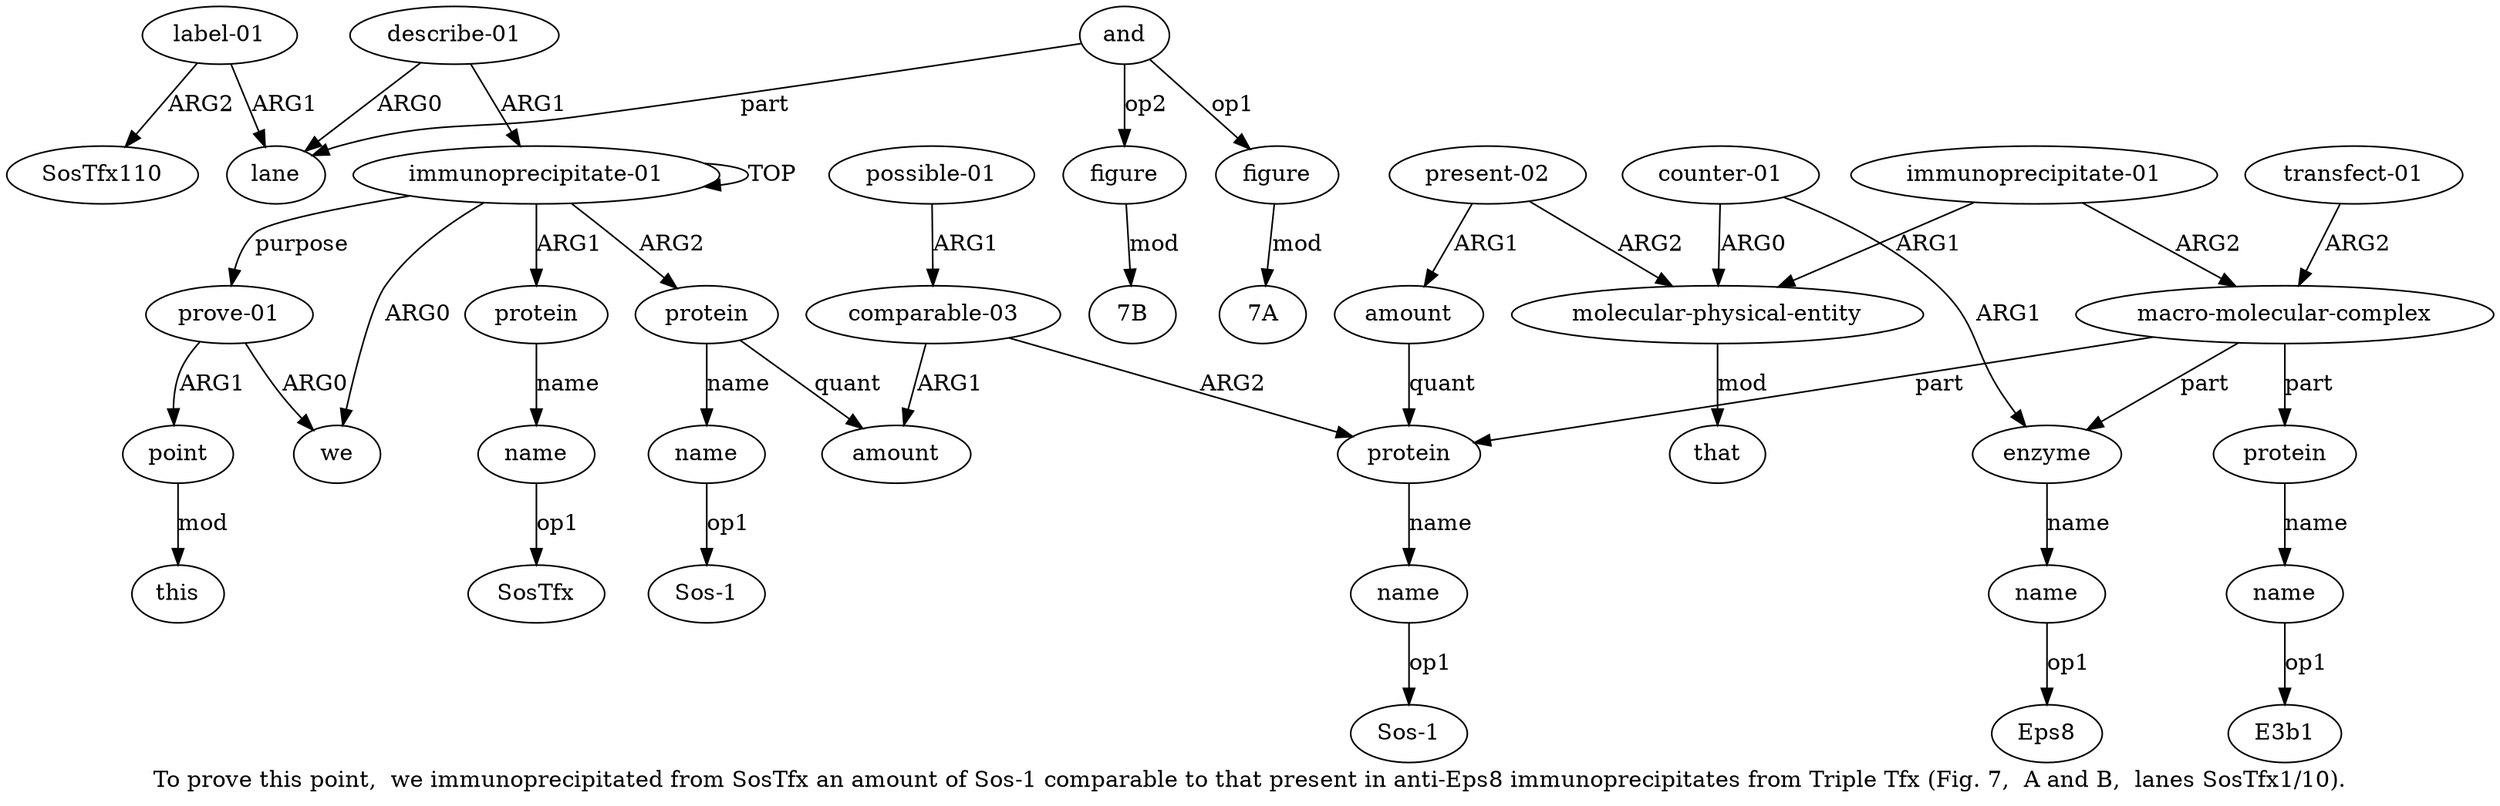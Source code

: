 digraph  {
	graph [label="To prove this point,  we immunoprecipitated from SosTfx an amount of Sos-1 comparable to that present in anti-Eps8 immunoprecipitates \
from Triple Tfx (Fig. 7,  A and B,  lanes SosTfx1/10)."];
	node [label="\N"];
	a20	 [color=black,
		gold_ind=20,
		gold_label=name,
		label=name,
		test_ind=20,
		test_label=name];
	"a20 Eps8"	 [color=black,
		gold_ind=-1,
		gold_label=Eps8,
		label=Eps8,
		test_ind=-1,
		test_label=Eps8];
	a20 -> "a20 Eps8" [key=0,
	color=black,
	gold_label=op1,
	label=op1,
	test_label=op1];
a21 [color=black,
	gold_ind=21,
	gold_label=that,
	label=that,
	test_ind=21,
	test_label=that];
a22 [color=black,
	gold_ind=22,
	gold_label="possible-01",
	label="possible-01",
	test_ind=22,
	test_label="possible-01"];
a7 [color=black,
	gold_ind=7,
	gold_label="comparable-03",
	label="comparable-03",
	test_ind=7,
	test_label="comparable-03"];
a22 -> a7 [key=0,
color=black,
gold_label=ARG1,
label=ARG1,
test_label=ARG1];
a23 [color=black,
gold_ind=23,
gold_label="prove-01",
label="prove-01",
test_ind=23,
test_label="prove-01"];
a24 [color=black,
gold_ind=24,
gold_label=point,
label=point,
test_ind=24,
test_label=point];
a23 -> a24 [key=0,
color=black,
gold_label=ARG1,
label=ARG1,
test_label=ARG1];
a1 [color=black,
gold_ind=1,
gold_label=we,
label=we,
test_ind=1,
test_label=we];
a23 -> a1 [key=0,
color=black,
gold_label=ARG0,
label=ARG0,
test_label=ARG0];
a25 [color=black,
gold_ind=25,
gold_label=this,
label=this,
test_ind=25,
test_label=this];
a24 -> a25 [key=0,
color=black,
gold_label=mod,
label=mod,
test_label=mod];
a26 [color=black,
gold_ind=26,
gold_label="describe-01",
label="describe-01",
test_ind=26,
test_label="describe-01"];
a27 [color=black,
gold_ind=27,
gold_label=lane,
label=lane,
test_ind=27,
test_label=lane];
a26 -> a27 [key=0,
color=black,
gold_label=ARG0,
label=ARG0,
test_label=ARG0];
a0 [color=black,
gold_ind=0,
gold_label="immunoprecipitate-01",
label="immunoprecipitate-01",
test_ind=0,
test_label="immunoprecipitate-01"];
a26 -> a0 [key=0,
color=black,
gold_label=ARG1,
label=ARG1,
test_label=ARG1];
a28 [color=black,
gold_ind=28,
gold_label="label-01",
label="label-01",
test_ind=28,
test_label="label-01"];
a28 -> a27 [key=0,
color=black,
gold_label=ARG1,
label=ARG1,
test_label=ARG1];
"a28 SosTfx110" [color=black,
gold_ind=-1,
gold_label=SosTfx110,
label=SosTfx110,
test_ind=-1,
test_label=SosTfx110];
a28 -> "a28 SosTfx110" [key=0,
color=black,
gold_label=ARG2,
label=ARG2,
test_label=ARG2];
a29 [color=black,
gold_ind=29,
gold_label=and,
label=and,
test_ind=29,
test_label=and];
a29 -> a27 [key=0,
color=black,
gold_label=part,
label=part,
test_label=part];
a31 [color=black,
gold_ind=31,
gold_label=figure,
label=figure,
test_ind=31,
test_label=figure];
a29 -> a31 [key=0,
color=black,
gold_label=op2,
label=op2,
test_label=op2];
a30 [color=black,
gold_ind=30,
gold_label=figure,
label=figure,
test_ind=30,
test_label=figure];
a29 -> a30 [key=0,
color=black,
gold_label=op1,
label=op1,
test_label=op1];
"a31 7B" [color=black,
gold_ind=-1,
gold_label="7B",
label="7B",
test_ind=-1,
test_label="7B"];
a31 -> "a31 7B" [key=0,
color=black,
gold_label=mod,
label=mod,
test_label=mod];
"a30 7A" [color=black,
gold_ind=-1,
gold_label="7A",
label="7A",
test_ind=-1,
test_label="7A"];
a30 -> "a30 7A" [key=0,
color=black,
gold_label=mod,
label=mod,
test_label=mod];
"a9 Sos-1" [color=black,
gold_ind=-1,
gold_label="Sos-1",
label="Sos-1",
test_ind=-1,
test_label="Sos-1"];
a15 [color=black,
gold_ind=15,
gold_label=protein,
label=protein,
test_ind=15,
test_label=protein];
a16 [color=black,
gold_ind=16,
gold_label=name,
label=name,
test_ind=16,
test_label=name];
a15 -> a16 [key=0,
color=black,
gold_label=name,
label=name,
test_label=name];
a14 [color=black,
gold_ind=14,
gold_label="macro-molecular-complex",
label="macro-molecular-complex",
test_ind=14,
test_label="macro-molecular-complex"];
a14 -> a15 [key=0,
color=black,
gold_label=part,
label=part,
test_label=part];
a19 [color=black,
gold_ind=19,
gold_label=enzyme,
label=enzyme,
test_ind=19,
test_label=enzyme];
a14 -> a19 [key=0,
color=black,
gold_label=part,
label=part,
test_label=part];
a8 [color=black,
gold_ind=8,
gold_label=protein,
label=protein,
test_ind=8,
test_label=protein];
a14 -> a8 [key=0,
color=black,
gold_label=part,
label=part,
test_label=part];
a17 [color=black,
gold_ind=17,
gold_label="transfect-01",
label="transfect-01",
test_ind=17,
test_label="transfect-01"];
a17 -> a14 [key=0,
color=black,
gold_label=ARG2,
label=ARG2,
test_label=ARG2];
"a16 E3b1" [color=black,
gold_ind=-1,
gold_label=E3b1,
label=E3b1,
test_ind=-1,
test_label=E3b1];
a16 -> "a16 E3b1" [key=0,
color=black,
gold_label=op1,
label=op1,
test_label=op1];
a11 [color=black,
gold_ind=11,
gold_label="present-02",
label="present-02",
test_ind=11,
test_label="present-02"];
a10 [color=black,
gold_ind=10,
gold_label=amount,
label=amount,
test_ind=10,
test_label=amount];
a11 -> a10 [key=0,
color=black,
gold_label=ARG1,
label=ARG1,
test_label=ARG1];
a12 [color=black,
gold_ind=12,
gold_label="molecular-physical-entity",
label="molecular-physical-entity",
test_ind=12,
test_label="molecular-physical-entity"];
a11 -> a12 [key=0,
color=black,
gold_label=ARG2,
label=ARG2,
test_label=ARG2];
a10 -> a8 [key=0,
color=black,
gold_label=quant,
label=quant,
test_label=quant];
a13 [color=black,
gold_ind=13,
gold_label="immunoprecipitate-01",
label="immunoprecipitate-01",
test_ind=13,
test_label="immunoprecipitate-01"];
a13 -> a14 [key=0,
color=black,
gold_label=ARG2,
label=ARG2,
test_label=ARG2];
a13 -> a12 [key=0,
color=black,
gold_label=ARG1,
label=ARG1,
test_label=ARG1];
a12 -> a21 [key=0,
color=black,
gold_label=mod,
label=mod,
test_label=mod];
a19 -> a20 [key=0,
color=black,
gold_label=name,
label=name,
test_label=name];
a18 [color=black,
gold_ind=18,
gold_label="counter-01",
label="counter-01",
test_ind=18,
test_label="counter-01"];
a18 -> a12 [key=0,
color=black,
gold_label=ARG0,
label=ARG0,
test_label=ARG0];
a18 -> a19 [key=0,
color=black,
gold_label=ARG1,
label=ARG1,
test_label=ARG1];
a0 -> a23 [key=0,
color=black,
gold_label=purpose,
label=purpose,
test_label=purpose];
a0 -> a1 [key=0,
color=black,
gold_label=ARG0,
label=ARG0,
test_label=ARG0];
a0 -> a0 [key=0,
color=black,
gold_label=TOP,
label=TOP,
test_label=TOP];
a2 [color=black,
gold_ind=2,
gold_label=protein,
label=protein,
test_ind=2,
test_label=protein];
a0 -> a2 [key=0,
color=black,
gold_label=ARG1,
label=ARG1,
test_label=ARG1];
a4 [color=black,
gold_ind=4,
gold_label=protein,
label=protein,
test_ind=4,
test_label=protein];
a0 -> a4 [key=0,
color=black,
gold_label=ARG2,
label=ARG2,
test_label=ARG2];
a3 [color=black,
gold_ind=3,
gold_label=name,
label=name,
test_ind=3,
test_label=name];
"a3 SosTfx" [color=black,
gold_ind=-1,
gold_label=SosTfx,
label=SosTfx,
test_ind=-1,
test_label=SosTfx];
a3 -> "a3 SosTfx" [key=0,
color=black,
gold_label=op1,
label=op1,
test_label=op1];
a2 -> a3 [key=0,
color=black,
gold_label=name,
label=name,
test_label=name];
a5 [color=black,
gold_ind=5,
gold_label=name,
label=name,
test_ind=5,
test_label=name];
"a5 Sos-1" [color=black,
gold_ind=-1,
gold_label="Sos-1",
label="Sos-1",
test_ind=-1,
test_label="Sos-1"];
a5 -> "a5 Sos-1" [key=0,
color=black,
gold_label=op1,
label=op1,
test_label=op1];
a4 -> a5 [key=0,
color=black,
gold_label=name,
label=name,
test_label=name];
a6 [color=black,
gold_ind=6,
gold_label=amount,
label=amount,
test_ind=6,
test_label=amount];
a4 -> a6 [key=0,
color=black,
gold_label=quant,
label=quant,
test_label=quant];
a7 -> a6 [key=0,
color=black,
gold_label=ARG1,
label=ARG1,
test_label=ARG1];
a7 -> a8 [key=0,
color=black,
gold_label=ARG2,
label=ARG2,
test_label=ARG2];
a9 [color=black,
gold_ind=9,
gold_label=name,
label=name,
test_ind=9,
test_label=name];
a9 -> "a9 Sos-1" [key=0,
color=black,
gold_label=op1,
label=op1,
test_label=op1];
a8 -> a9 [key=0,
color=black,
gold_label=name,
label=name,
test_label=name];
}
